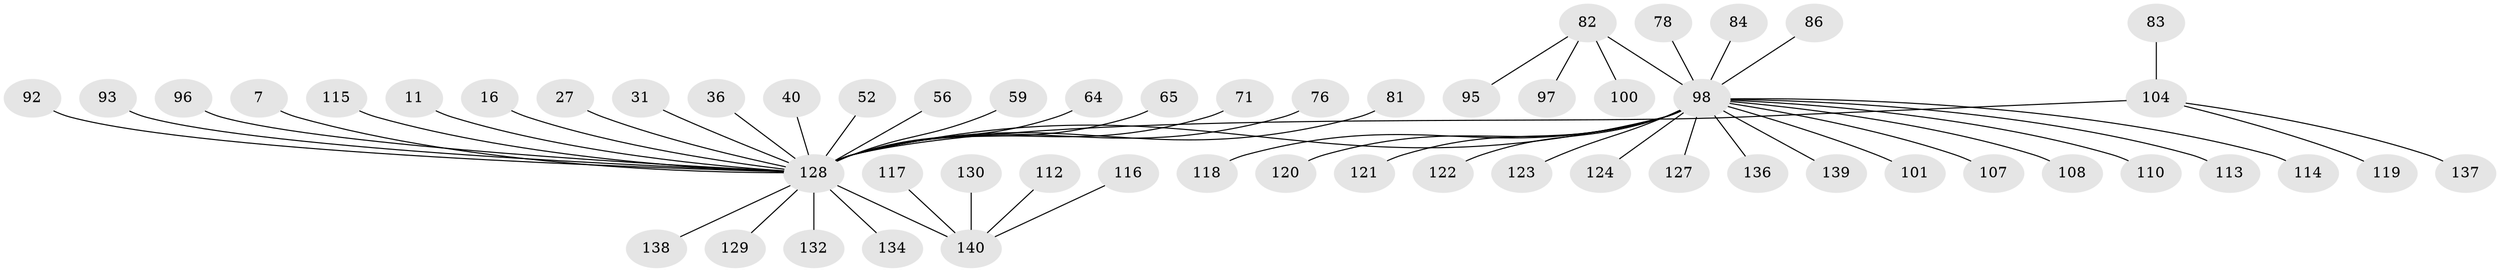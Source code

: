 // original degree distribution, {9: 0.007142857142857143, 3: 0.07857142857142857, 32: 0.007142857142857143, 6: 0.02142857142857143, 2: 0.11428571428571428, 4: 0.03571428571428571, 1: 0.6785714285714286, 5: 0.03571428571428571, 12: 0.007142857142857143, 7: 0.014285714285714285}
// Generated by graph-tools (version 1.1) at 2025/50/03/04/25 21:50:51]
// undirected, 56 vertices, 55 edges
graph export_dot {
graph [start="1"]
  node [color=gray90,style=filled];
  7;
  11;
  16;
  27;
  31;
  36;
  40;
  52;
  56;
  59;
  64;
  65;
  71;
  76;
  78;
  81;
  82 [super="+22"];
  83;
  84;
  86;
  92;
  93 [super="+24"];
  95;
  96 [super="+54"];
  97;
  98 [super="+32+73+51+57+75+91+21+90+15+25+41+42+46+58+61+66+68+77"];
  100;
  101;
  104 [super="+53"];
  107;
  108;
  110;
  112;
  113 [super="+29+35+99"];
  114;
  115;
  116 [super="+111"];
  117 [super="+105"];
  118 [super="+37"];
  119;
  120;
  121 [super="+49+70"];
  122;
  123;
  124;
  127;
  128 [super="+87+125+3"];
  129 [super="+48+106"];
  130 [super="+60"];
  132;
  134;
  136;
  137 [super="+126"];
  138 [super="+131+133+135"];
  139 [super="+109"];
  140 [super="+17+102+69+72+88+103"];
  7 -- 128;
  11 -- 128;
  16 -- 128;
  27 -- 128;
  31 -- 128;
  36 -- 128;
  40 -- 128;
  52 -- 128;
  56 -- 128;
  59 -- 128;
  64 -- 128;
  65 -- 128;
  71 -- 128;
  76 -- 128;
  78 -- 98;
  81 -- 128;
  82 -- 95;
  82 -- 97;
  82 -- 100;
  82 -- 98 [weight=2];
  83 -- 104;
  84 -- 98;
  86 -- 98;
  92 -- 128;
  93 -- 128;
  96 -- 128;
  98 -- 136;
  98 -- 101;
  98 -- 108;
  98 -- 113;
  98 -- 118;
  98 -- 120;
  98 -- 122;
  98 -- 124;
  98 -- 121;
  98 -- 107;
  98 -- 139;
  98 -- 110;
  98 -- 114;
  98 -- 123;
  98 -- 127;
  98 -- 128 [weight=4];
  104 -- 119;
  104 -- 137;
  104 -- 128 [weight=2];
  112 -- 140;
  115 -- 128;
  116 -- 140;
  117 -- 140;
  128 -- 129;
  128 -- 132;
  128 -- 134;
  128 -- 138;
  128 -- 140 [weight=2];
  130 -- 140;
}
